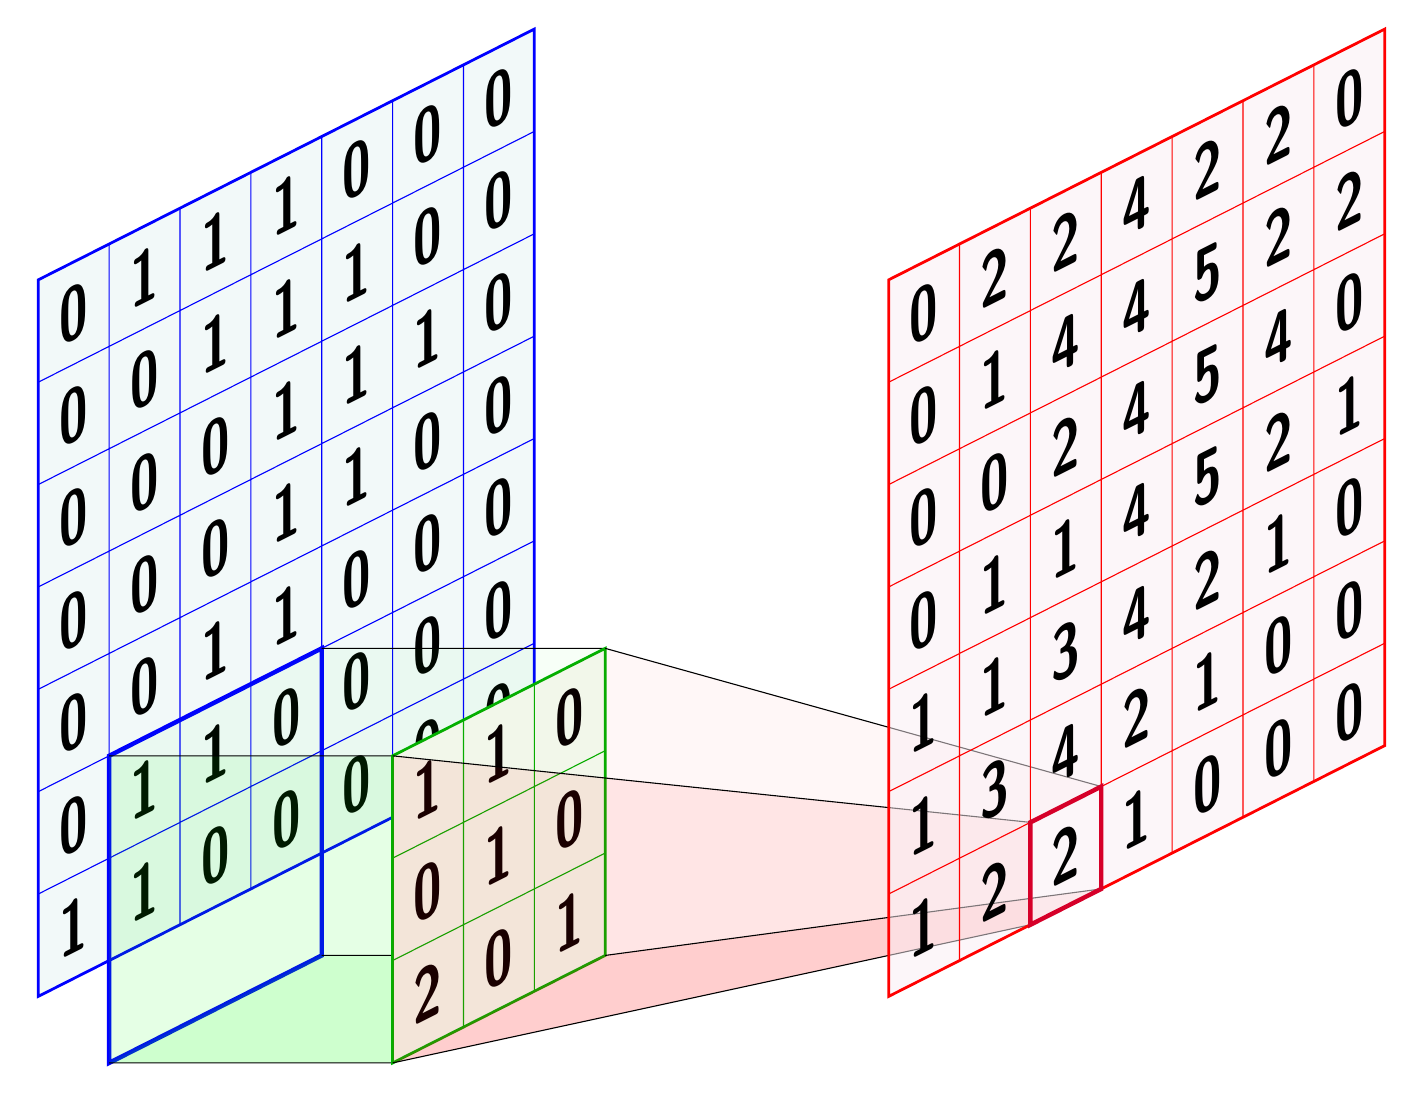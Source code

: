 % Picture by Kroum Tzanev
\tikzset{
  pics/grid matrix/.style ={
    code = {
      \foreach[count=\i from 0] \l in {#1}
          \xdef\n{\i}; % \n va contenir le nombre de lignes
      \fill (0,0) rectangle (\n,\n); % rempli le fond
      \draw[draw grid/.try] (0,0) grid (\n,\n); % dessine la grille
      \draw[line width=1pt] (0,0) rectangle (\n,\n); % dessine la bord extérieur
      \foreach[count=\j] \l in {#1}
        \foreach[count=\i] \e in \l{
          % on place les nombres à l'intérieur de la grille
          \path ({\i-.5},{\n+.5-\j}) node[transform shape,M\i\j/.try] (-M\i\j){\e};
        }
    }
  },
  grid color/.style={
  	draw grid/.style=#1
  }
}

  \begin{tikzpicture}[yscale=1.3,xscale=.9,yslant=.35,nodes={font=\bfseries\sffamily\huge},z={([yslant=-.35]1,0)}]
    \def\xK{1}
    \def\yK{-1}
    \def\zK{4}
    \def\zS{12}\pgfmathsetmacro\zKS{\zS-\zK}
    \path (0,0,0)
      pic[
        fill=blue!50!green!5,
        grid color=blue,
        draw=blue,
        transform shape
      ] (I)
      {
        grid matrix=
        {
          {0, 1, 1, 1, 0, 0, 0},
          {0, 0, 1, 1, 1, 0, 0},
          {0, 0, 0, 1, 1, 1, 0},
          {0, 0, 0, 1, 1, 0, 0},
          {0, 0, 1, 1, 0, 0, 0},
          {0, 1, 1, 0, 0, 0, 0},
          {1, 1, 0, 0, 0, 0, 0},
        }
      }
    ;
    \draw[blue, ultra thick] (\xK,\yK,0) rectangle ++(3,3,0);
    % la connexion I -> K
    \fill[opacity=.1,green] (\xK,\yK,0) -- ++(0,0,\zK) -- ++(3,0,0) -- ++(0,0,-\zK);
    \fill[opacity=.1,green] (\xK,\yK,0) -- ++(0,0,\zK) -- ++(0,3,0) -- ++(0,0,-\zK);
    \fill[opacity=.03,green] (\xK,\yK,0) ++(0,3,0) -- ++(0,0,\zK) -- ++(3,0,0) -- ++(0,0,-\zK);
    \draw (\xK,\yK,0) -- ++(0,0,\zK);
    \draw (\xK+3,\yK,0) -- ++(0,0,\zK);
    \draw (\xK,\yK+3,0) -- ++(0,0,\zK);
    \draw (\xK+3,\yK+3,0) -- ++(0,0,\zK);

    \path (\xK,\yK,\zK)
      pic[
        grid color=green!70!black,
        draw=green!70!black,
        fill=green!5,
        transform shape
      ] (K)
      {
        grid matrix=
        {
          {1, 1, 0},
          {0, 1, 0},
          {2, 0, 1},
        }
      }
    ;



    \fill[opacity=.1,red] (\xK,\yK,\zK) -- ++(1,1,\zKS) -- ++(1,0,0) -- ++(1,-1,-\zKS);
    \fill[opacity=.1,red] (\xK,\yK,\zK) -- ++(1,1,\zKS) -- ++(0,1,0) -- ++(-1,1,-\zKS);
    \fill[opacity=.03,red] (\xK,\yK+3,\zK) -- ++(1,-1,\zKS) -- ++(1,0,0) -- ++(1,1,-\zKS) ;
    \draw (\xK,\yK,\zK) -- ++(1,1,\zKS);
    \draw (\xK,\yK+3,\zK) -- ++(1,-1,\zKS);
    \draw (\xK+3,\yK,\zK) -- ++(-1,1,\zKS);
    \draw (\xK+3,\yK+3,\zK) -- ++(-1,-1,\zKS);
    \path (0,0,\zS)
      pic[
        grid color=red,
        draw=red,
        fill=red!70!blue!7,
        fill opacity=.5,
        text opacity=1,
        transform shape
      ] (K)
      {
        grid matrix=
        {
{0, 2, 2, 4, 2, 2, 0},
{0, 1, 4, 4, 5, 2, 2},
{0, 0, 2, 4, 5, 4, 0},
{0, 1, 1, 4, 5, 2, 1},
{1, 1, 3, 4, 2, 1, 0},
{1, 3, 4, 2, 1, 0, 0},
{1, 2, 2, 1, 0, 0, 0},
        }
      }
    ;

    \draw[red!84!blue, ultra thick] (\xK+1,\yK+1,\zS) rectangle ++(1,1,0);


  \end{tikzpicture}






